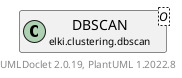 @startuml
    remove .*\.(Instance|Par|Parameterizer|Factory)$
    set namespaceSeparator none
    hide empty fields
    hide empty methods

    class "<size:14>DBSCAN.Instance\n<size:10>elki.clustering.dbscan" as elki.clustering.dbscan.DBSCAN.Instance [[DBSCAN.Instance.html]] {
        #resultList: List<ModifiableDBIDs>
        #noise: ModifiableDBIDs
        #processedIDs: ModifiableDBIDs
        #ncounter: long
        #objprog: FiniteProgress
        #clusprog: IndefiniteProgress
        #rangeQuery: RangeSearcher<DBIDRef>
        #neighbors: ModifiableDoubleDBIDList
        #run(Relation<O>, RangeSearcher<DBIDRef>): void
        #expandCluster(DBIDRef, ArrayModifiableDBIDs): void
        -processNeighbors(DoubleDBIDList, ModifiableDBIDs, ArrayModifiableDBIDs): void
    }

    class "<size:14>DBSCAN\n<size:10>elki.clustering.dbscan" as elki.clustering.dbscan.DBSCAN<O> [[DBSCAN.html]]

    elki.clustering.dbscan.DBSCAN +-- elki.clustering.dbscan.DBSCAN.Instance

    center footer UMLDoclet 2.0.19, PlantUML 1.2022.8
@enduml
